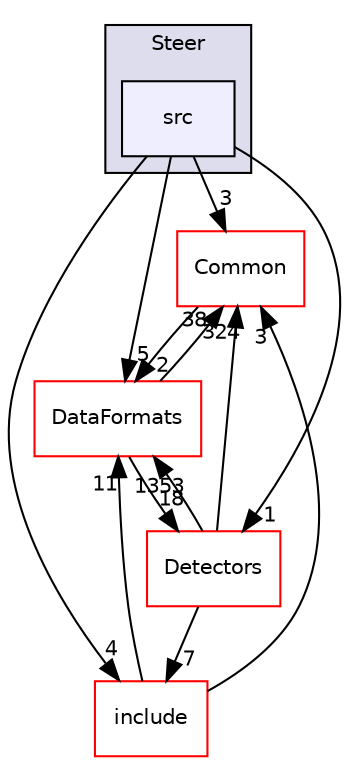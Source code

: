 digraph "/home/travis/build/AliceO2Group/AliceO2/Steer/src" {
  bgcolor=transparent;
  compound=true
  node [ fontsize="10", fontname="Helvetica"];
  edge [ labelfontsize="10", labelfontname="Helvetica"];
  subgraph clusterdir_40b4a122691869ee86baf7f2711ed718 {
    graph [ bgcolor="#ddddee", pencolor="black", label="Steer" fontname="Helvetica", fontsize="10", URL="dir_40b4a122691869ee86baf7f2711ed718.html"]
  dir_1ae1fa476fa4d5193a25cdc506b38de2 [shape=box, label="src", style="filled", fillcolor="#eeeeff", pencolor="black", URL="dir_1ae1fa476fa4d5193a25cdc506b38de2.html"];
  }
  dir_4ab6b4cc6a7edbff49100e9123df213f [shape=box label="Common" color="red" URL="dir_4ab6b4cc6a7edbff49100e9123df213f.html"];
  dir_051dca18e802f8e9474f2e30d29c04e0 [shape=box label="Detectors" color="red" URL="dir_051dca18e802f8e9474f2e30d29c04e0.html"];
  dir_a1435872ec32250c24e4b9798bc29a35 [shape=box label="include" color="red" URL="dir_a1435872ec32250c24e4b9798bc29a35.html"];
  dir_2171f7ec022c5423887b07c69b2f5b48 [shape=box label="DataFormats" color="red" URL="dir_2171f7ec022c5423887b07c69b2f5b48.html"];
  dir_4ab6b4cc6a7edbff49100e9123df213f->dir_2171f7ec022c5423887b07c69b2f5b48 [headlabel="2", labeldistance=1.5 headhref="dir_000036_000090.html"];
  dir_051dca18e802f8e9474f2e30d29c04e0->dir_4ab6b4cc6a7edbff49100e9123df213f [headlabel="324", labeldistance=1.5 headhref="dir_000049_000036.html"];
  dir_051dca18e802f8e9474f2e30d29c04e0->dir_a1435872ec32250c24e4b9798bc29a35 [headlabel="7", labeldistance=1.5 headhref="dir_000049_000800.html"];
  dir_051dca18e802f8e9474f2e30d29c04e0->dir_2171f7ec022c5423887b07c69b2f5b48 [headlabel="1353", labeldistance=1.5 headhref="dir_000049_000090.html"];
  dir_a1435872ec32250c24e4b9798bc29a35->dir_4ab6b4cc6a7edbff49100e9123df213f [headlabel="3", labeldistance=1.5 headhref="dir_000800_000036.html"];
  dir_a1435872ec32250c24e4b9798bc29a35->dir_2171f7ec022c5423887b07c69b2f5b48 [headlabel="11", labeldistance=1.5 headhref="dir_000800_000090.html"];
  dir_1ae1fa476fa4d5193a25cdc506b38de2->dir_4ab6b4cc6a7edbff49100e9123df213f [headlabel="3", labeldistance=1.5 headhref="dir_000802_000036.html"];
  dir_1ae1fa476fa4d5193a25cdc506b38de2->dir_051dca18e802f8e9474f2e30d29c04e0 [headlabel="1", labeldistance=1.5 headhref="dir_000802_000049.html"];
  dir_1ae1fa476fa4d5193a25cdc506b38de2->dir_a1435872ec32250c24e4b9798bc29a35 [headlabel="4", labeldistance=1.5 headhref="dir_000802_000800.html"];
  dir_1ae1fa476fa4d5193a25cdc506b38de2->dir_2171f7ec022c5423887b07c69b2f5b48 [headlabel="5", labeldistance=1.5 headhref="dir_000802_000090.html"];
  dir_2171f7ec022c5423887b07c69b2f5b48->dir_4ab6b4cc6a7edbff49100e9123df213f [headlabel="38", labeldistance=1.5 headhref="dir_000090_000036.html"];
  dir_2171f7ec022c5423887b07c69b2f5b48->dir_051dca18e802f8e9474f2e30d29c04e0 [headlabel="18", labeldistance=1.5 headhref="dir_000090_000049.html"];
}
